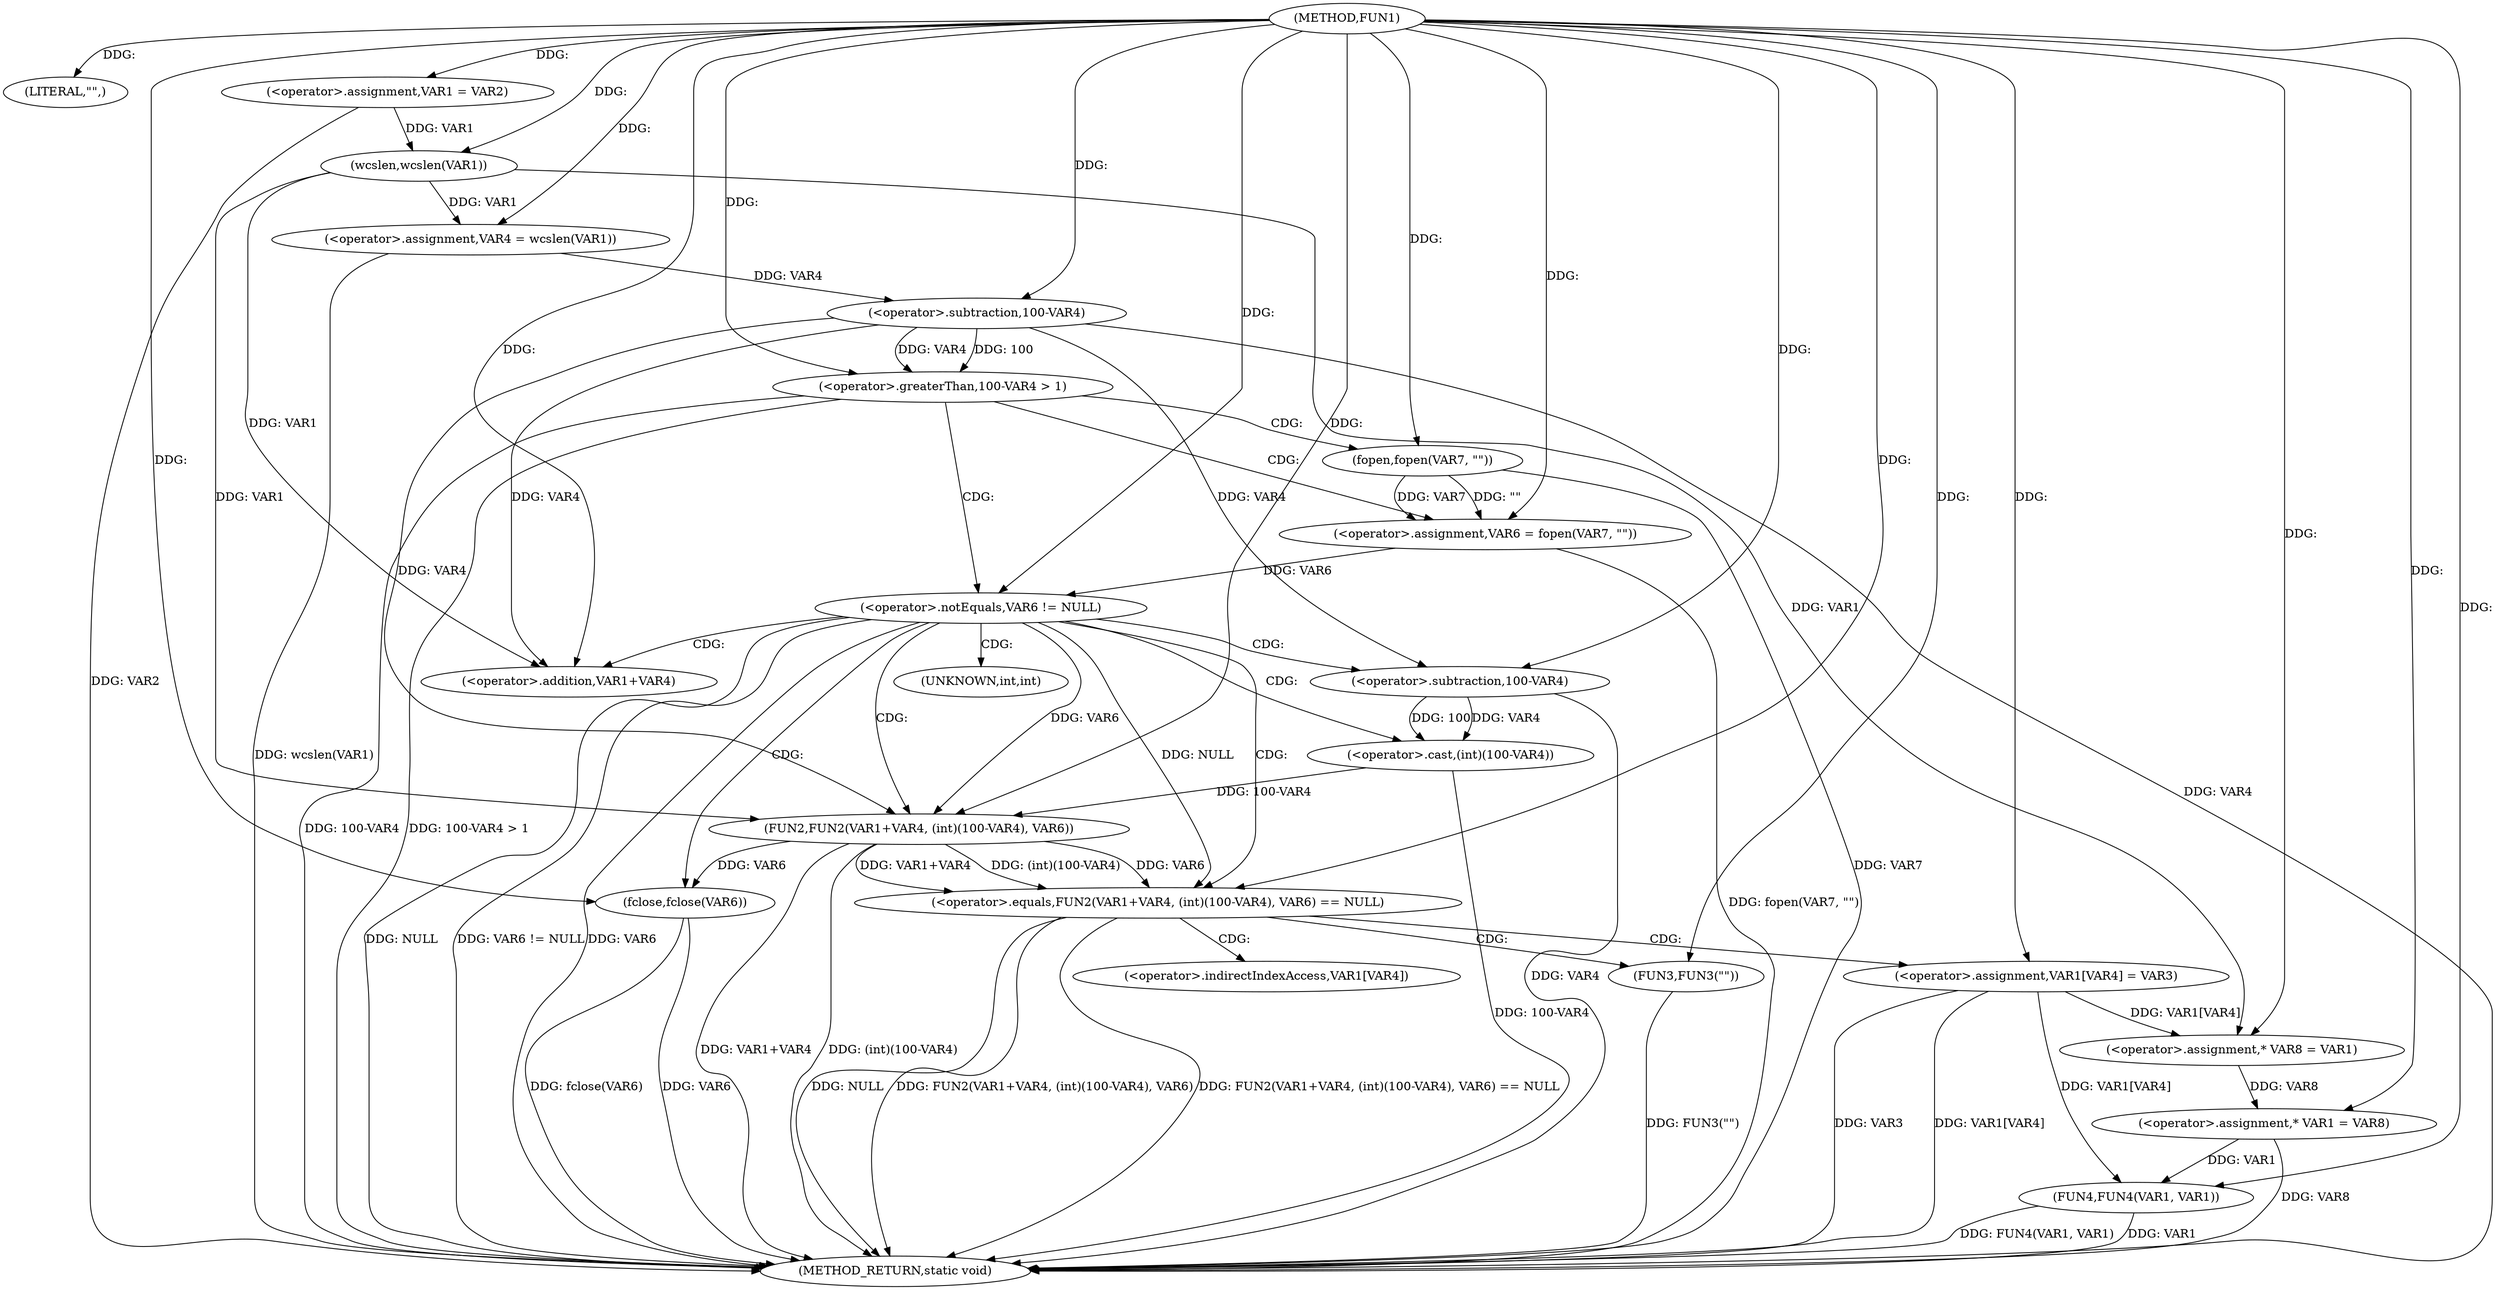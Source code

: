 digraph FUN1 {  
"1000100" [label = "(METHOD,FUN1)" ]
"1000166" [label = "(METHOD_RETURN,static void)" ]
"1000103" [label = "(LITERAL,\"\",)" ]
"1000104" [label = "(<operator>.assignment,VAR1 = VAR2)" ]
"1000109" [label = "(<operator>.assignment,VAR4 = wcslen(VAR1))" ]
"1000111" [label = "(wcslen,wcslen(VAR1))" ]
"1000115" [label = "(<operator>.greaterThan,100-VAR4 > 1)" ]
"1000116" [label = "(<operator>.subtraction,100-VAR4)" ]
"1000121" [label = "(<operator>.assignment,VAR6 = fopen(VAR7, \"\"))" ]
"1000123" [label = "(fopen,fopen(VAR7, \"\"))" ]
"1000127" [label = "(<operator>.notEquals,VAR6 != NULL)" ]
"1000132" [label = "(<operator>.equals,FUN2(VAR1+VAR4, (int)(100-VAR4), VAR6) == NULL)" ]
"1000133" [label = "(FUN2,FUN2(VAR1+VAR4, (int)(100-VAR4), VAR6))" ]
"1000134" [label = "(<operator>.addition,VAR1+VAR4)" ]
"1000137" [label = "(<operator>.cast,(int)(100-VAR4))" ]
"1000139" [label = "(<operator>.subtraction,100-VAR4)" ]
"1000145" [label = "(FUN3,FUN3(\"\"))" ]
"1000147" [label = "(<operator>.assignment,VAR1[VAR4] = VAR3)" ]
"1000152" [label = "(fclose,fclose(VAR6))" ]
"1000156" [label = "(<operator>.assignment,* VAR8 = VAR1)" ]
"1000160" [label = "(<operator>.assignment,* VAR1 = VAR8)" ]
"1000163" [label = "(FUN4,FUN4(VAR1, VAR1))" ]
"1000138" [label = "(UNKNOWN,int,int)" ]
"1000148" [label = "(<operator>.indirectIndexAccess,VAR1[VAR4])" ]
  "1000163" -> "1000166"  [ label = "DDG: VAR1"] 
  "1000147" -> "1000166"  [ label = "DDG: VAR3"] 
  "1000152" -> "1000166"  [ label = "DDG: fclose(VAR6)"] 
  "1000147" -> "1000166"  [ label = "DDG: VAR1[VAR4]"] 
  "1000116" -> "1000166"  [ label = "DDG: VAR4"] 
  "1000132" -> "1000166"  [ label = "DDG: FUN2(VAR1+VAR4, (int)(100-VAR4), VAR6)"] 
  "1000121" -> "1000166"  [ label = "DDG: fopen(VAR7, \"\")"] 
  "1000132" -> "1000166"  [ label = "DDG: FUN2(VAR1+VAR4, (int)(100-VAR4), VAR6) == NULL"] 
  "1000139" -> "1000166"  [ label = "DDG: VAR4"] 
  "1000137" -> "1000166"  [ label = "DDG: 100-VAR4"] 
  "1000127" -> "1000166"  [ label = "DDG: NULL"] 
  "1000133" -> "1000166"  [ label = "DDG: VAR1+VAR4"] 
  "1000115" -> "1000166"  [ label = "DDG: 100-VAR4 > 1"] 
  "1000127" -> "1000166"  [ label = "DDG: VAR6 != NULL"] 
  "1000152" -> "1000166"  [ label = "DDG: VAR6"] 
  "1000132" -> "1000166"  [ label = "DDG: NULL"] 
  "1000145" -> "1000166"  [ label = "DDG: FUN3(\"\")"] 
  "1000127" -> "1000166"  [ label = "DDG: VAR6"] 
  "1000163" -> "1000166"  [ label = "DDG: FUN4(VAR1, VAR1)"] 
  "1000160" -> "1000166"  [ label = "DDG: VAR8"] 
  "1000109" -> "1000166"  [ label = "DDG: wcslen(VAR1)"] 
  "1000115" -> "1000166"  [ label = "DDG: 100-VAR4"] 
  "1000133" -> "1000166"  [ label = "DDG: (int)(100-VAR4)"] 
  "1000104" -> "1000166"  [ label = "DDG: VAR2"] 
  "1000123" -> "1000166"  [ label = "DDG: VAR7"] 
  "1000100" -> "1000103"  [ label = "DDG: "] 
  "1000100" -> "1000104"  [ label = "DDG: "] 
  "1000111" -> "1000109"  [ label = "DDG: VAR1"] 
  "1000100" -> "1000109"  [ label = "DDG: "] 
  "1000104" -> "1000111"  [ label = "DDG: VAR1"] 
  "1000100" -> "1000111"  [ label = "DDG: "] 
  "1000116" -> "1000115"  [ label = "DDG: 100"] 
  "1000116" -> "1000115"  [ label = "DDG: VAR4"] 
  "1000100" -> "1000116"  [ label = "DDG: "] 
  "1000109" -> "1000116"  [ label = "DDG: VAR4"] 
  "1000100" -> "1000115"  [ label = "DDG: "] 
  "1000123" -> "1000121"  [ label = "DDG: VAR7"] 
  "1000123" -> "1000121"  [ label = "DDG: \"\""] 
  "1000100" -> "1000121"  [ label = "DDG: "] 
  "1000100" -> "1000123"  [ label = "DDG: "] 
  "1000121" -> "1000127"  [ label = "DDG: VAR6"] 
  "1000100" -> "1000127"  [ label = "DDG: "] 
  "1000133" -> "1000132"  [ label = "DDG: VAR1+VAR4"] 
  "1000133" -> "1000132"  [ label = "DDG: (int)(100-VAR4)"] 
  "1000133" -> "1000132"  [ label = "DDG: VAR6"] 
  "1000111" -> "1000133"  [ label = "DDG: VAR1"] 
  "1000100" -> "1000133"  [ label = "DDG: "] 
  "1000116" -> "1000133"  [ label = "DDG: VAR4"] 
  "1000111" -> "1000134"  [ label = "DDG: VAR1"] 
  "1000100" -> "1000134"  [ label = "DDG: "] 
  "1000116" -> "1000134"  [ label = "DDG: VAR4"] 
  "1000137" -> "1000133"  [ label = "DDG: 100-VAR4"] 
  "1000139" -> "1000137"  [ label = "DDG: 100"] 
  "1000139" -> "1000137"  [ label = "DDG: VAR4"] 
  "1000100" -> "1000139"  [ label = "DDG: "] 
  "1000116" -> "1000139"  [ label = "DDG: VAR4"] 
  "1000127" -> "1000133"  [ label = "DDG: VAR6"] 
  "1000127" -> "1000132"  [ label = "DDG: NULL"] 
  "1000100" -> "1000132"  [ label = "DDG: "] 
  "1000100" -> "1000145"  [ label = "DDG: "] 
  "1000100" -> "1000147"  [ label = "DDG: "] 
  "1000133" -> "1000152"  [ label = "DDG: VAR6"] 
  "1000100" -> "1000152"  [ label = "DDG: "] 
  "1000147" -> "1000156"  [ label = "DDG: VAR1[VAR4]"] 
  "1000111" -> "1000156"  [ label = "DDG: VAR1"] 
  "1000100" -> "1000156"  [ label = "DDG: "] 
  "1000156" -> "1000160"  [ label = "DDG: VAR8"] 
  "1000100" -> "1000160"  [ label = "DDG: "] 
  "1000147" -> "1000163"  [ label = "DDG: VAR1[VAR4]"] 
  "1000160" -> "1000163"  [ label = "DDG: VAR1"] 
  "1000100" -> "1000163"  [ label = "DDG: "] 
  "1000115" -> "1000121"  [ label = "CDG: "] 
  "1000115" -> "1000127"  [ label = "CDG: "] 
  "1000115" -> "1000123"  [ label = "CDG: "] 
  "1000127" -> "1000132"  [ label = "CDG: "] 
  "1000127" -> "1000137"  [ label = "CDG: "] 
  "1000127" -> "1000152"  [ label = "CDG: "] 
  "1000127" -> "1000139"  [ label = "CDG: "] 
  "1000127" -> "1000133"  [ label = "CDG: "] 
  "1000127" -> "1000138"  [ label = "CDG: "] 
  "1000127" -> "1000134"  [ label = "CDG: "] 
  "1000132" -> "1000147"  [ label = "CDG: "] 
  "1000132" -> "1000145"  [ label = "CDG: "] 
  "1000132" -> "1000148"  [ label = "CDG: "] 
}
